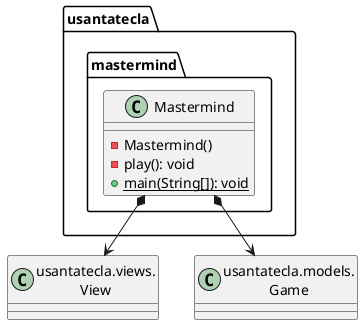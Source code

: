 @startuml usantatecla.mastermind
class View as "usantatecla.views.\nView"
class Game as "usantatecla.models.\nGame"

class usantatecla.mastermind.Mastermind{
    - Mastermind()
    - play(): void
    + {static} main(String[]): void
}
usantatecla.mastermind.Mastermind *-down-> View
usantatecla.mastermind.Mastermind *-down-> Game

@enduml

@startuml usantatecla.mastermind.views
class ColorCode as "usantatecla.\nmastermind.utils.\nColorCode"
class Error as "usantatecla.\nmastermind.models.\nError"
class Color as "usantatecla.\nmastermind.models.\nColor"
abstract class Combination as "usantatecla.\nmastermind.models.\nCombination"
class ProposedCombination as "usantatecla.\nmastermind.models.\nProposedCombination"
class Result as "usantatecla.\nmastermind.models.\nResult"
class Game as "usantatecla.\nmastermind.models.\nGame"
class YesNoDialog as "usantatecla.\nutils.\nYesNoDialog"
class Console as "usantatecla.\nutils.\nConsole"

class usantatecla.mastermind.views.ColorView{
    - {static} INITIALS: char []
    ~ ColorView(Color)
    ~ {static} allInitials(): String
    ~ {static} getInstance(char): Color
    ~ write()
}
usantatecla.mastermind.views.ColorView -down..> ColorCode
usantatecla.mastermind.views.ColorView *-down-> Color

class usantatecla.mastermind.views.ErrorView{
    - {static} MESSAGES: String []
    ~ ErrorView(Error error)
    ~ writeln()
}
usantatecla.mastermind.views.ErrorView *-down-> Error
usantatecla.mastermind.views.ErrorView ..> usantatecla.mastermind.views.ColorView
usantatecla.mastermind.views.ErrorView ..> Console

class usantatecla.mastermind.views.GameView {
    ~ GameView(Game)
    ~ write()
    ~ isWinnerOrLooser() : boolean
}
usantatecla.mastermind.views.GameView *-down-> Game
usantatecla.mastermind.views.GameView *-down-> usantatecla.mastermind.views.SecretCombinationView
usantatecla.mastermind.views.GameView ..> usantatecla.mastermind.views.MessageView
usantatecla.mastermind.views.GameView ..> usantatecla.mastermind.views.ProposedCombinationView
usantatecla.mastermind.views.GameView ..> usantatecla.mastermind.views.ResultView
usantatecla.mastermind.views.GameView ..> Console

enum usantatecla.mastermind.views.MessageView{
    + ATTEMPTS
    + SECRET_COMBINATION
    + RESUME
    + RESULT
    + PROPOSED_COMBINATION
    + TITLE
    + WINNER
    + LOOSER
    - message: String
    ~ MessageView(String)
    ~ write()
    ~ writeln()
    ~ writeln(int)
    ~ writeln(int, int)
}
usantatecla.mastermind.views.MessageView ..> Console

class usantatecla.mastermind.views.ProposalView {
    ~ ProposalView(Game)
    ~ interact(): boolean
}
usantatecla.mastermind.views.ProposalView *-down-> Game
usantatecla.mastermind.views.ProposalView *-down-> usantatecla.mastermind.views.GameView
usantatecla.mastermind.views.ProposalView -down..> ProposedCombination
usantatecla.mastermind.views.ProposalView ..> usantatecla.mastermind.views.ProposedCombinationView

class usantatecla.mastermind.views.ProposedCombinationView {
    ~ ProposedCombinationView(ProposedCombination)
    ~ write()
    ~ read()
}
usantatecla.mastermind.views.ProposedCombinationView *-down-> ProposedCombination
usantatecla.mastermind.views.ProposedCombinationView ..> usantatecla.mastermind.views.MessageView
usantatecla.mastermind.views.ProposedCombinationView ..> usantatecla.mastermind.views.ColorView
usantatecla.mastermind.views.ProposedCombinationView ..> Combination
usantatecla.mastermind.views.ProposedCombinationView ..> Error
usantatecla.mastermind.views.ProposedCombinationView ..> Color
usantatecla.mastermind.views.ProposedCombinationView ..> Console

class usantatecla.mastermind.views.ResultView {
    ~ ResultView(Result)
    ~ writeln()
}
usantatecla.mastermind.views.ResultView *-down-> Result
usantatecla.mastermind.views.ResultView ..> usantatecla.mastermind.views.MessageView

class usantatecla.mastermind.views.ResumeView {
    ~ ResumeView(Game)
    ~ interact(): boolean
}
usantatecla.mastermind.views.ResumeView *-down-> Game
usantatecla.mastermind.views.ResumeView -down..> YesNoDialog
usantatecla.mastermind.views.ResumeView ..> usantatecla.mastermind.views.MessageView

class usantatecla.mastermind.views.SecretCombinationView {
    ~ SecretCombinationView()
    ~ writeln()
}
usantatecla.mastermind.views.SecretCombinationView ..> usantatecla.mastermind.views.MessageView
usantatecla.mastermind.views.SecretCombinationView ..> Console

class usantatecla.mastermind.views.StartView {
    ~ interact()
}
usantatecla.mastermind.views.StartView..> usantatecla.mastermind.views.MessageView
usantatecla.mastermind.views.StartView..> usantatecla.mastermind.views.SecretCombinationView

class usantatecla.mastermind.views.View {
    + View(Game)
    + interact()
}
usantatecla.mastermind.views.View *-down-> usantatecla.mastermind.views.ProposalView
usantatecla.mastermind.views.View *-down-> usantatecla.mastermind.views.StartView
usantatecla.mastermind.views.View *-down-> Game
usantatecla.mastermind.views.View *-down-> usantatecla.mastermind.views.ResumeView
@enduml

@startuml usantatecla.mastermind.models
enum usantatecla.mastermind.models.Color {
    + RED
    + BLUE
    + YELLOW
    + GREEN
    + ORANGE
    + PURPLE
    + NULL
    ~ {static} length(): int
    + isNull() : boolean
}

abstract class usantatecla.mastermind.models.Combination {
    - {static} WIDTH: int
    # Combination()
    + {static} getWidth(): int
}
usantatecla.mastermind.models.Combination *-down-> "*" usantatecla.mastermind.models.Color

enum usantatecla.mastermind.models.Error {
    + DUPLICATED
    + WRONG_CHARACTERS
    + WRONG_LENGTH
    + NULL
    + isNull() : boolean
}

class usantatecla.mastermind.models.Game {
    - {static} MAX_LONG: int
    - attempts: int
    + Game()
    + reset()
    + addProposeCombination(ProposedCombination)
    + isLooser(): boolean
    + isWinner(): boolean
    + getAttempts(): int
    + getProposedCombination(int): ProposedCombination
    + getResult(int): Result
}
usantatecla.mastermind.models.Game *-down-> usantatecla.mastermind.models.SecretCombination
usantatecla.mastermind.models.Game *-down-> "*" usantatecla.mastermind.models.Result
usantatecla.mastermind.models.Game *-down-> "*" usantatecla.mastermind.models.ProposedCombination

class usantatecla.mastermind.models.ProposedCombination {
    ~ contains(Color, int): boolean
    ~ contains(Color): boolean
    + getColors(): List<Color>
}
usantatecla.mastermind.models.ProposedCombination -up-|> usantatecla.mastermind.models.Combination
usantatecla.mastermind.models.ProposedCombination ..> usantatecla.mastermind.models.Color

class usantatecla.mastermind.models.Result {
    - blacks: int
    - whites: int
    ~ Result(int, int)
    ~ isWinner(): boolean
    + getBlacks(): int
    + getWhites(): int
}

usantatecla.mastermind.models.Result ..> usantatecla.mastermind.models.Combination

class usantatecla.mastermind.models.SecretCombination {
    ~ SecretCombination()
    ~ getResult(ProposedCombination): Result
}
usantatecla.mastermind.models.SecretCombination -up-|> usantatecla.mastermind.models.Combination
usantatecla.mastermind.models.SecretCombination ..> usantatecla.mastermind.models.Result
usantatecla.mastermind.models.SecretCombination ..> usantatecla.mastermind.models.ProposedCombination
usantatecla.mastermind.models.SecretCombination ..> usantatecla.mastermind.models.Color
@enduml

@startuml usantatecla.utils
class BufferedReader as "java.io.BufferedReader"

enum usantatecla.utils.ColorCode {
    + RED
    + BLUE
    + YELLOW
    + GREEN
    + ORANGE
    + PURPLE
    + RESET_COLOR
    - color: String
    ~ ColorCode(String)
    + getColor(): String
    + {static} getColorByIndex(int): String
}

class usantatecla.utils.Console {
    + {static} console: Console
    + {static} getInstance(): Console
    + readString(String): String
    + readString(): String
    + readInt(String): int
    + readChar(String): char
    + writeln()
    + write(String)
    + write(int)
    + writeln(String)
    + writeln(int)
    + write(char)
    - writeError(String)
}
usantatecla.utils.Console *-down-> BufferedReader

class usantatecla.utils.YesNoDialog {
    - {static} AFIRMATIVE: char
    - {static} NEGATIVE: char
    - {static} QUESTION: String
    - {static} MESSAGE: String
    + read(String): boolean
    + read(): boolean
    - {static} isAfirmative(char): boolean
    - {static} isNegative(char): boolean
}
usantatecla.utils.YesNoDialog ..> usantatecla.utils.Console
@enduml
